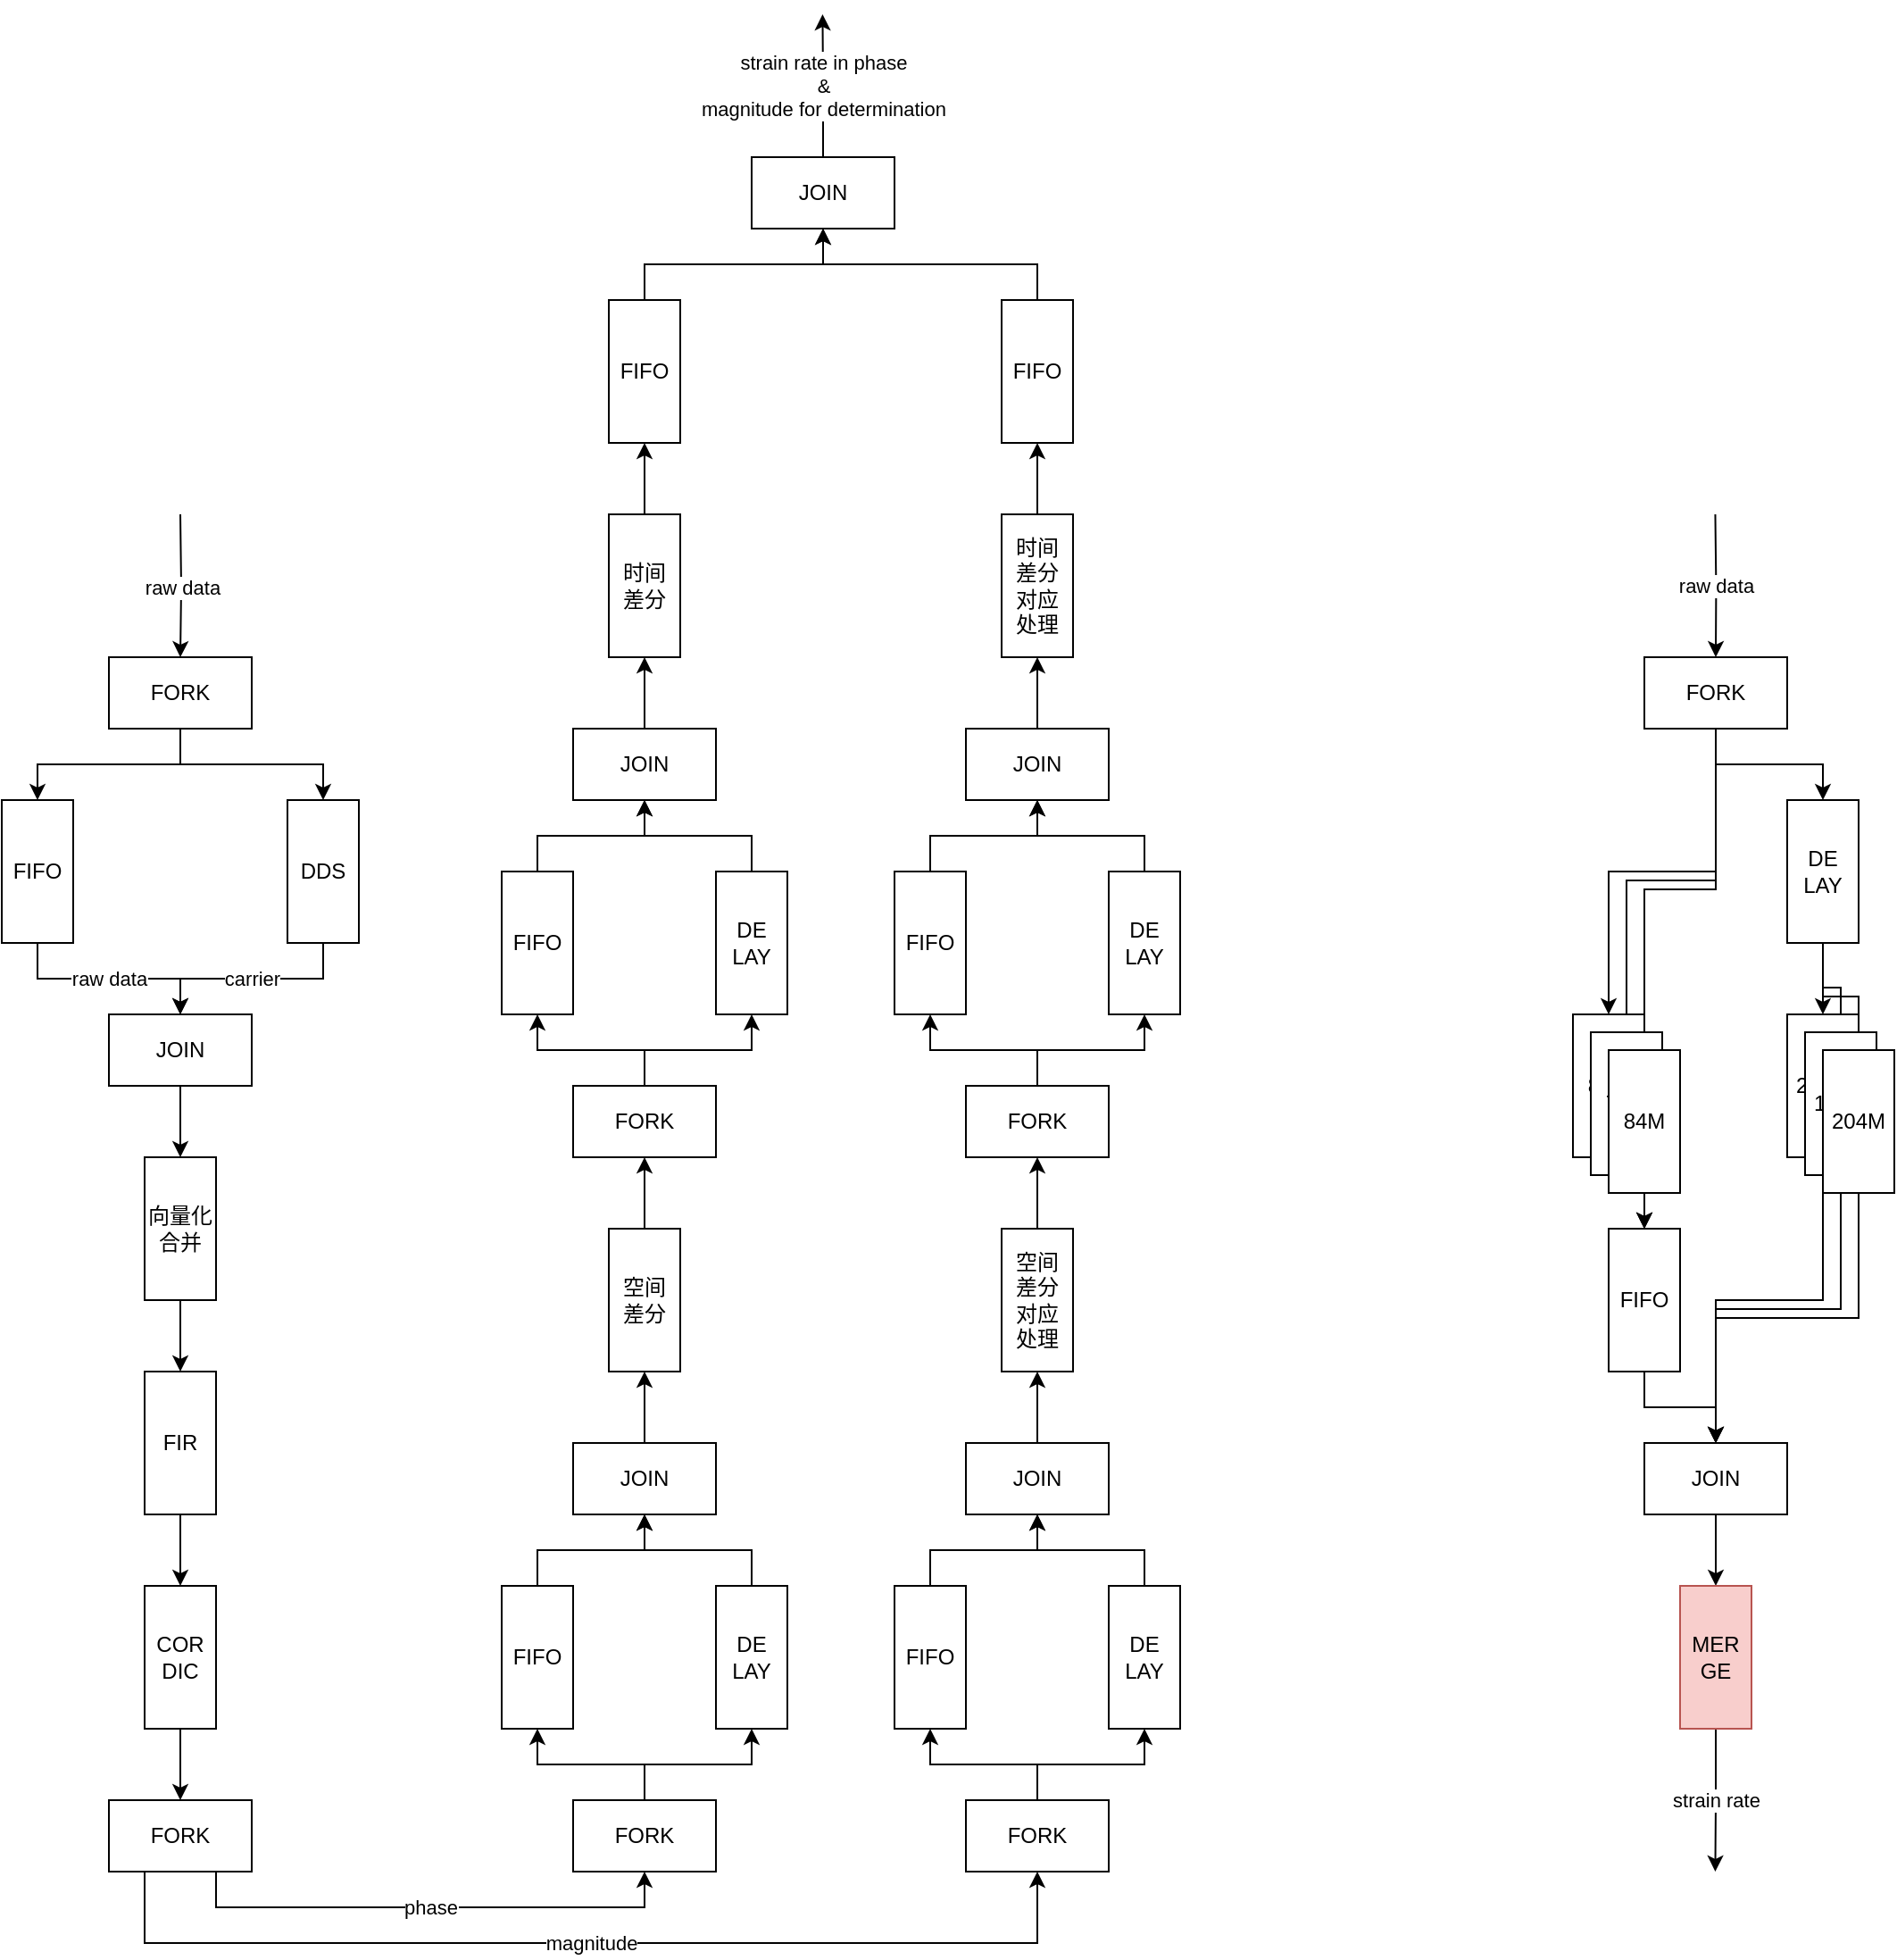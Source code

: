 <mxfile version="26.0.6">
  <diagram name="RTL Flow" id="slVTdA2KLXwG89uPIDer">
    <mxGraphModel dx="1392" dy="1972" grid="1" gridSize="10" guides="1" tooltips="1" connect="1" arrows="1" fold="1" page="1" pageScale="1" pageWidth="827" pageHeight="1169" math="0" shadow="0">
      <root>
        <mxCell id="0" />
        <mxCell id="1" parent="0" />
        <mxCell id="TVwda_yAYKdPDHhmBfI9-2" value="raw data" style="edgeStyle=orthogonalEdgeStyle;rounded=0;orthogonalLoop=1;jettySize=auto;html=1;entryX=0.5;entryY=0;entryDx=0;entryDy=0;" edge="1" parent="1" target="TVwda_yAYKdPDHhmBfI9-1">
          <mxGeometry relative="1" as="geometry">
            <mxPoint x="140" y="280" as="sourcePoint" />
          </mxGeometry>
        </mxCell>
        <mxCell id="TVwda_yAYKdPDHhmBfI9-6" style="edgeStyle=orthogonalEdgeStyle;rounded=0;orthogonalLoop=1;jettySize=auto;html=1;exitX=0.5;exitY=1;exitDx=0;exitDy=0;entryX=0.5;entryY=0;entryDx=0;entryDy=0;" edge="1" parent="1" source="TVwda_yAYKdPDHhmBfI9-1" target="TVwda_yAYKdPDHhmBfI9-3">
          <mxGeometry relative="1" as="geometry" />
        </mxCell>
        <mxCell id="TVwda_yAYKdPDHhmBfI9-69" style="edgeStyle=orthogonalEdgeStyle;rounded=0;orthogonalLoop=1;jettySize=auto;html=1;exitX=0.5;exitY=1;exitDx=0;exitDy=0;entryX=0.5;entryY=0;entryDx=0;entryDy=0;" edge="1" parent="1" source="TVwda_yAYKdPDHhmBfI9-1" target="TVwda_yAYKdPDHhmBfI9-4">
          <mxGeometry relative="1" as="geometry" />
        </mxCell>
        <mxCell id="TVwda_yAYKdPDHhmBfI9-1" value="FORK" style="rounded=0;whiteSpace=wrap;html=1;" vertex="1" parent="1">
          <mxGeometry x="100" y="360" width="80" height="40" as="geometry" />
        </mxCell>
        <mxCell id="TVwda_yAYKdPDHhmBfI9-8" value="raw data" style="edgeStyle=orthogonalEdgeStyle;rounded=0;orthogonalLoop=1;jettySize=auto;html=1;exitX=0.5;exitY=1;exitDx=0;exitDy=0;entryX=0.5;entryY=0;entryDx=0;entryDy=0;" edge="1" parent="1" source="TVwda_yAYKdPDHhmBfI9-3" target="TVwda_yAYKdPDHhmBfI9-7">
          <mxGeometry relative="1" as="geometry" />
        </mxCell>
        <mxCell id="TVwda_yAYKdPDHhmBfI9-3" value="FIFO" style="rounded=0;whiteSpace=wrap;html=1;" vertex="1" parent="1">
          <mxGeometry x="40" y="440" width="40" height="80" as="geometry" />
        </mxCell>
        <mxCell id="TVwda_yAYKdPDHhmBfI9-70" value="carrier" style="edgeStyle=orthogonalEdgeStyle;rounded=0;orthogonalLoop=1;jettySize=auto;html=1;exitX=0.5;exitY=1;exitDx=0;exitDy=0;entryX=0.5;entryY=0;entryDx=0;entryDy=0;" edge="1" parent="1" source="TVwda_yAYKdPDHhmBfI9-4" target="TVwda_yAYKdPDHhmBfI9-7">
          <mxGeometry relative="1" as="geometry" />
        </mxCell>
        <mxCell id="TVwda_yAYKdPDHhmBfI9-4" value="DDS" style="rounded=0;whiteSpace=wrap;html=1;" vertex="1" parent="1">
          <mxGeometry x="200" y="440" width="40" height="80" as="geometry" />
        </mxCell>
        <mxCell id="TVwda_yAYKdPDHhmBfI9-11" style="edgeStyle=orthogonalEdgeStyle;rounded=0;orthogonalLoop=1;jettySize=auto;html=1;exitX=0.5;exitY=1;exitDx=0;exitDy=0;entryX=0.5;entryY=0;entryDx=0;entryDy=0;" edge="1" parent="1" source="TVwda_yAYKdPDHhmBfI9-7" target="TVwda_yAYKdPDHhmBfI9-16">
          <mxGeometry relative="1" as="geometry">
            <mxPoint x="140" y="640" as="targetPoint" />
          </mxGeometry>
        </mxCell>
        <mxCell id="TVwda_yAYKdPDHhmBfI9-7" value="JOIN" style="rounded=0;whiteSpace=wrap;html=1;" vertex="1" parent="1">
          <mxGeometry x="100" y="560" width="80" height="40" as="geometry" />
        </mxCell>
        <mxCell id="TVwda_yAYKdPDHhmBfI9-20" style="edgeStyle=orthogonalEdgeStyle;rounded=0;orthogonalLoop=1;jettySize=auto;html=1;exitX=0.5;exitY=1;exitDx=0;exitDy=0;entryX=0.5;entryY=0;entryDx=0;entryDy=0;" edge="1" parent="1" source="TVwda_yAYKdPDHhmBfI9-15" target="TVwda_yAYKdPDHhmBfI9-19">
          <mxGeometry relative="1" as="geometry" />
        </mxCell>
        <mxCell id="TVwda_yAYKdPDHhmBfI9-15" value="FIR" style="rounded=0;whiteSpace=wrap;html=1;" vertex="1" parent="1">
          <mxGeometry x="120" y="760" width="40" height="80" as="geometry" />
        </mxCell>
        <mxCell id="TVwda_yAYKdPDHhmBfI9-17" style="edgeStyle=orthogonalEdgeStyle;rounded=0;orthogonalLoop=1;jettySize=auto;html=1;exitX=0.5;exitY=1;exitDx=0;exitDy=0;entryX=0.5;entryY=0;entryDx=0;entryDy=0;" edge="1" parent="1" source="TVwda_yAYKdPDHhmBfI9-16" target="TVwda_yAYKdPDHhmBfI9-15">
          <mxGeometry relative="1" as="geometry" />
        </mxCell>
        <mxCell id="TVwda_yAYKdPDHhmBfI9-16" value="向量化&lt;br&gt;合并" style="rounded=0;whiteSpace=wrap;html=1;" vertex="1" parent="1">
          <mxGeometry x="120" y="640" width="40" height="80" as="geometry" />
        </mxCell>
        <mxCell id="TVwda_yAYKdPDHhmBfI9-23" style="edgeStyle=orthogonalEdgeStyle;rounded=0;orthogonalLoop=1;jettySize=auto;html=1;exitX=0.5;exitY=1;exitDx=0;exitDy=0;entryX=0.5;entryY=0;entryDx=0;entryDy=0;" edge="1" parent="1" source="TVwda_yAYKdPDHhmBfI9-19" target="TVwda_yAYKdPDHhmBfI9-22">
          <mxGeometry relative="1" as="geometry" />
        </mxCell>
        <mxCell id="TVwda_yAYKdPDHhmBfI9-19" value="COR&lt;br&gt;DIC" style="rounded=0;whiteSpace=wrap;html=1;" vertex="1" parent="1">
          <mxGeometry x="120" y="880" width="40" height="80" as="geometry" />
        </mxCell>
        <mxCell id="TVwda_yAYKdPDHhmBfI9-26" value="phase" style="edgeStyle=orthogonalEdgeStyle;rounded=0;orthogonalLoop=1;jettySize=auto;html=1;exitX=0.75;exitY=1;exitDx=0;exitDy=0;entryX=0.5;entryY=1;entryDx=0;entryDy=0;" edge="1" parent="1" source="TVwda_yAYKdPDHhmBfI9-22" target="TVwda_yAYKdPDHhmBfI9-24">
          <mxGeometry relative="1" as="geometry" />
        </mxCell>
        <mxCell id="TVwda_yAYKdPDHhmBfI9-48" value="magnitude" style="edgeStyle=orthogonalEdgeStyle;rounded=0;orthogonalLoop=1;jettySize=auto;html=1;exitX=0.25;exitY=1;exitDx=0;exitDy=0;entryX=0.5;entryY=1;entryDx=0;entryDy=0;" edge="1" parent="1" source="TVwda_yAYKdPDHhmBfI9-22" target="TVwda_yAYKdPDHhmBfI9-40">
          <mxGeometry relative="1" as="geometry">
            <Array as="points">
              <mxPoint x="120" y="1080" />
              <mxPoint x="620" y="1080" />
            </Array>
          </mxGeometry>
        </mxCell>
        <mxCell id="TVwda_yAYKdPDHhmBfI9-22" value="FORK" style="rounded=0;whiteSpace=wrap;html=1;" vertex="1" parent="1">
          <mxGeometry x="100" y="1000" width="80" height="40" as="geometry" />
        </mxCell>
        <mxCell id="TVwda_yAYKdPDHhmBfI9-30" style="edgeStyle=orthogonalEdgeStyle;rounded=0;orthogonalLoop=1;jettySize=auto;html=1;exitX=0.5;exitY=0;exitDx=0;exitDy=0;entryX=0.5;entryY=1;entryDx=0;entryDy=0;" edge="1" parent="1" source="TVwda_yAYKdPDHhmBfI9-24" target="TVwda_yAYKdPDHhmBfI9-28">
          <mxGeometry relative="1" as="geometry" />
        </mxCell>
        <mxCell id="TVwda_yAYKdPDHhmBfI9-31" style="edgeStyle=orthogonalEdgeStyle;rounded=0;orthogonalLoop=1;jettySize=auto;html=1;exitX=0.5;exitY=0;exitDx=0;exitDy=0;entryX=0.5;entryY=1;entryDx=0;entryDy=0;" edge="1" parent="1" source="TVwda_yAYKdPDHhmBfI9-24" target="TVwda_yAYKdPDHhmBfI9-27">
          <mxGeometry relative="1" as="geometry" />
        </mxCell>
        <mxCell id="TVwda_yAYKdPDHhmBfI9-24" value="FORK" style="rounded=0;whiteSpace=wrap;html=1;" vertex="1" parent="1">
          <mxGeometry x="360" y="1000" width="80" height="40" as="geometry" />
        </mxCell>
        <mxCell id="TVwda_yAYKdPDHhmBfI9-33" style="edgeStyle=orthogonalEdgeStyle;rounded=0;orthogonalLoop=1;jettySize=auto;html=1;exitX=0.5;exitY=0;exitDx=0;exitDy=0;entryX=0.5;entryY=1;entryDx=0;entryDy=0;" edge="1" parent="1" source="TVwda_yAYKdPDHhmBfI9-27" target="TVwda_yAYKdPDHhmBfI9-29">
          <mxGeometry relative="1" as="geometry" />
        </mxCell>
        <mxCell id="TVwda_yAYKdPDHhmBfI9-27" value="DE&lt;br&gt;LAY" style="rounded=0;whiteSpace=wrap;html=1;" vertex="1" parent="1">
          <mxGeometry x="440" y="880" width="40" height="80" as="geometry" />
        </mxCell>
        <mxCell id="TVwda_yAYKdPDHhmBfI9-32" style="edgeStyle=orthogonalEdgeStyle;rounded=0;orthogonalLoop=1;jettySize=auto;html=1;exitX=0.5;exitY=0;exitDx=0;exitDy=0;entryX=0.5;entryY=1;entryDx=0;entryDy=0;" edge="1" parent="1" source="TVwda_yAYKdPDHhmBfI9-28" target="TVwda_yAYKdPDHhmBfI9-29">
          <mxGeometry relative="1" as="geometry" />
        </mxCell>
        <mxCell id="TVwda_yAYKdPDHhmBfI9-28" value="FIFO" style="rounded=0;whiteSpace=wrap;html=1;" vertex="1" parent="1">
          <mxGeometry x="320" y="880" width="40" height="80" as="geometry" />
        </mxCell>
        <mxCell id="TVwda_yAYKdPDHhmBfI9-36" style="edgeStyle=orthogonalEdgeStyle;rounded=0;orthogonalLoop=1;jettySize=auto;html=1;exitX=0.5;exitY=0;exitDx=0;exitDy=0;entryX=0.5;entryY=1;entryDx=0;entryDy=0;" edge="1" parent="1" source="TVwda_yAYKdPDHhmBfI9-29" target="TVwda_yAYKdPDHhmBfI9-35">
          <mxGeometry relative="1" as="geometry" />
        </mxCell>
        <mxCell id="TVwda_yAYKdPDHhmBfI9-29" value="JOIN" style="rounded=0;whiteSpace=wrap;html=1;" vertex="1" parent="1">
          <mxGeometry x="360" y="800" width="80" height="40" as="geometry" />
        </mxCell>
        <mxCell id="TVwda_yAYKdPDHhmBfI9-81" style="edgeStyle=orthogonalEdgeStyle;rounded=0;orthogonalLoop=1;jettySize=auto;html=1;exitX=0.5;exitY=0;exitDx=0;exitDy=0;entryX=0.5;entryY=1;entryDx=0;entryDy=0;" edge="1" parent="1" source="TVwda_yAYKdPDHhmBfI9-35" target="TVwda_yAYKdPDHhmBfI9-73">
          <mxGeometry relative="1" as="geometry" />
        </mxCell>
        <mxCell id="TVwda_yAYKdPDHhmBfI9-35" value="空间&lt;br&gt;差分" style="rounded=0;whiteSpace=wrap;html=1;" vertex="1" parent="1">
          <mxGeometry x="380" y="680" width="40" height="80" as="geometry" />
        </mxCell>
        <mxCell id="TVwda_yAYKdPDHhmBfI9-38" style="edgeStyle=orthogonalEdgeStyle;rounded=0;orthogonalLoop=1;jettySize=auto;html=1;exitX=0.5;exitY=0;exitDx=0;exitDy=0;entryX=0.5;entryY=1;entryDx=0;entryDy=0;" edge="1" source="TVwda_yAYKdPDHhmBfI9-40" target="TVwda_yAYKdPDHhmBfI9-44" parent="1">
          <mxGeometry relative="1" as="geometry" />
        </mxCell>
        <mxCell id="TVwda_yAYKdPDHhmBfI9-39" style="edgeStyle=orthogonalEdgeStyle;rounded=0;orthogonalLoop=1;jettySize=auto;html=1;exitX=0.5;exitY=0;exitDx=0;exitDy=0;entryX=0.5;entryY=1;entryDx=0;entryDy=0;" edge="1" source="TVwda_yAYKdPDHhmBfI9-40" target="TVwda_yAYKdPDHhmBfI9-42" parent="1">
          <mxGeometry relative="1" as="geometry" />
        </mxCell>
        <mxCell id="TVwda_yAYKdPDHhmBfI9-40" value="FORK" style="rounded=0;whiteSpace=wrap;html=1;" vertex="1" parent="1">
          <mxGeometry x="580" y="1000" width="80" height="40" as="geometry" />
        </mxCell>
        <mxCell id="TVwda_yAYKdPDHhmBfI9-41" style="edgeStyle=orthogonalEdgeStyle;rounded=0;orthogonalLoop=1;jettySize=auto;html=1;exitX=0.5;exitY=0;exitDx=0;exitDy=0;entryX=0.5;entryY=1;entryDx=0;entryDy=0;" edge="1" source="TVwda_yAYKdPDHhmBfI9-42" target="TVwda_yAYKdPDHhmBfI9-46" parent="1">
          <mxGeometry relative="1" as="geometry" />
        </mxCell>
        <mxCell id="TVwda_yAYKdPDHhmBfI9-42" value="DE&lt;br&gt;LAY" style="rounded=0;whiteSpace=wrap;html=1;" vertex="1" parent="1">
          <mxGeometry x="660" y="880" width="40" height="80" as="geometry" />
        </mxCell>
        <mxCell id="TVwda_yAYKdPDHhmBfI9-43" style="edgeStyle=orthogonalEdgeStyle;rounded=0;orthogonalLoop=1;jettySize=auto;html=1;exitX=0.5;exitY=0;exitDx=0;exitDy=0;entryX=0.5;entryY=1;entryDx=0;entryDy=0;" edge="1" source="TVwda_yAYKdPDHhmBfI9-44" target="TVwda_yAYKdPDHhmBfI9-46" parent="1">
          <mxGeometry relative="1" as="geometry" />
        </mxCell>
        <mxCell id="TVwda_yAYKdPDHhmBfI9-44" value="FIFO" style="rounded=0;whiteSpace=wrap;html=1;" vertex="1" parent="1">
          <mxGeometry x="540" y="880" width="40" height="80" as="geometry" />
        </mxCell>
        <mxCell id="TVwda_yAYKdPDHhmBfI9-45" style="edgeStyle=orthogonalEdgeStyle;rounded=0;orthogonalLoop=1;jettySize=auto;html=1;exitX=0.5;exitY=0;exitDx=0;exitDy=0;entryX=0.5;entryY=1;entryDx=0;entryDy=0;" edge="1" source="TVwda_yAYKdPDHhmBfI9-46" target="TVwda_yAYKdPDHhmBfI9-47" parent="1">
          <mxGeometry relative="1" as="geometry" />
        </mxCell>
        <mxCell id="TVwda_yAYKdPDHhmBfI9-46" value="JOIN" style="rounded=0;whiteSpace=wrap;html=1;" vertex="1" parent="1">
          <mxGeometry x="580" y="800" width="80" height="40" as="geometry" />
        </mxCell>
        <mxCell id="TVwda_yAYKdPDHhmBfI9-92" style="edgeStyle=orthogonalEdgeStyle;rounded=0;orthogonalLoop=1;jettySize=auto;html=1;exitX=0.5;exitY=0;exitDx=0;exitDy=0;entryX=0.5;entryY=1;entryDx=0;entryDy=0;" edge="1" parent="1" source="TVwda_yAYKdPDHhmBfI9-47" target="TVwda_yAYKdPDHhmBfI9-84">
          <mxGeometry relative="1" as="geometry" />
        </mxCell>
        <mxCell id="TVwda_yAYKdPDHhmBfI9-47" value="空间&lt;br&gt;差分&lt;br&gt;对应&lt;br&gt;处理" style="rounded=0;whiteSpace=wrap;html=1;" vertex="1" parent="1">
          <mxGeometry x="600" y="680" width="40" height="80" as="geometry" />
        </mxCell>
        <mxCell id="TVwda_yAYKdPDHhmBfI9-71" style="edgeStyle=orthogonalEdgeStyle;rounded=0;orthogonalLoop=1;jettySize=auto;html=1;exitX=0.5;exitY=0;exitDx=0;exitDy=0;entryX=0.5;entryY=1;entryDx=0;entryDy=0;" edge="1" source="TVwda_yAYKdPDHhmBfI9-73" target="TVwda_yAYKdPDHhmBfI9-77" parent="1">
          <mxGeometry relative="1" as="geometry" />
        </mxCell>
        <mxCell id="TVwda_yAYKdPDHhmBfI9-72" style="edgeStyle=orthogonalEdgeStyle;rounded=0;orthogonalLoop=1;jettySize=auto;html=1;exitX=0.5;exitY=0;exitDx=0;exitDy=0;entryX=0.5;entryY=1;entryDx=0;entryDy=0;" edge="1" source="TVwda_yAYKdPDHhmBfI9-73" target="TVwda_yAYKdPDHhmBfI9-75" parent="1">
          <mxGeometry relative="1" as="geometry" />
        </mxCell>
        <mxCell id="TVwda_yAYKdPDHhmBfI9-73" value="FORK" style="rounded=0;whiteSpace=wrap;html=1;" vertex="1" parent="1">
          <mxGeometry x="360" y="600" width="80" height="40" as="geometry" />
        </mxCell>
        <mxCell id="TVwda_yAYKdPDHhmBfI9-74" style="edgeStyle=orthogonalEdgeStyle;rounded=0;orthogonalLoop=1;jettySize=auto;html=1;exitX=0.5;exitY=0;exitDx=0;exitDy=0;entryX=0.5;entryY=1;entryDx=0;entryDy=0;" edge="1" source="TVwda_yAYKdPDHhmBfI9-75" target="TVwda_yAYKdPDHhmBfI9-79" parent="1">
          <mxGeometry relative="1" as="geometry" />
        </mxCell>
        <mxCell id="TVwda_yAYKdPDHhmBfI9-75" value="DE&lt;br&gt;LAY" style="rounded=0;whiteSpace=wrap;html=1;" vertex="1" parent="1">
          <mxGeometry x="440" y="480" width="40" height="80" as="geometry" />
        </mxCell>
        <mxCell id="TVwda_yAYKdPDHhmBfI9-76" style="edgeStyle=orthogonalEdgeStyle;rounded=0;orthogonalLoop=1;jettySize=auto;html=1;exitX=0.5;exitY=0;exitDx=0;exitDy=0;entryX=0.5;entryY=1;entryDx=0;entryDy=0;" edge="1" source="TVwda_yAYKdPDHhmBfI9-77" target="TVwda_yAYKdPDHhmBfI9-79" parent="1">
          <mxGeometry relative="1" as="geometry" />
        </mxCell>
        <mxCell id="TVwda_yAYKdPDHhmBfI9-77" value="FIFO" style="rounded=0;whiteSpace=wrap;html=1;" vertex="1" parent="1">
          <mxGeometry x="320" y="480" width="40" height="80" as="geometry" />
        </mxCell>
        <mxCell id="TVwda_yAYKdPDHhmBfI9-78" style="edgeStyle=orthogonalEdgeStyle;rounded=0;orthogonalLoop=1;jettySize=auto;html=1;exitX=0.5;exitY=0;exitDx=0;exitDy=0;entryX=0.5;entryY=1;entryDx=0;entryDy=0;" edge="1" source="TVwda_yAYKdPDHhmBfI9-79" target="TVwda_yAYKdPDHhmBfI9-80" parent="1">
          <mxGeometry relative="1" as="geometry" />
        </mxCell>
        <mxCell id="TVwda_yAYKdPDHhmBfI9-79" value="JOIN" style="rounded=0;whiteSpace=wrap;html=1;" vertex="1" parent="1">
          <mxGeometry x="360" y="400" width="80" height="40" as="geometry" />
        </mxCell>
        <mxCell id="TVwda_yAYKdPDHhmBfI9-96" style="edgeStyle=orthogonalEdgeStyle;rounded=0;orthogonalLoop=1;jettySize=auto;html=1;exitX=0.5;exitY=0;exitDx=0;exitDy=0;entryX=0.5;entryY=1;entryDx=0;entryDy=0;" edge="1" parent="1" source="TVwda_yAYKdPDHhmBfI9-80" target="TVwda_yAYKdPDHhmBfI9-93">
          <mxGeometry relative="1" as="geometry" />
        </mxCell>
        <mxCell id="TVwda_yAYKdPDHhmBfI9-80" value="时间&lt;br&gt;差分" style="rounded=0;whiteSpace=wrap;html=1;" vertex="1" parent="1">
          <mxGeometry x="380" y="280" width="40" height="80" as="geometry" />
        </mxCell>
        <mxCell id="TVwda_yAYKdPDHhmBfI9-82" style="edgeStyle=orthogonalEdgeStyle;rounded=0;orthogonalLoop=1;jettySize=auto;html=1;exitX=0.5;exitY=0;exitDx=0;exitDy=0;entryX=0.5;entryY=1;entryDx=0;entryDy=0;" edge="1" source="TVwda_yAYKdPDHhmBfI9-84" target="TVwda_yAYKdPDHhmBfI9-88" parent="1">
          <mxGeometry relative="1" as="geometry" />
        </mxCell>
        <mxCell id="TVwda_yAYKdPDHhmBfI9-83" style="edgeStyle=orthogonalEdgeStyle;rounded=0;orthogonalLoop=1;jettySize=auto;html=1;exitX=0.5;exitY=0;exitDx=0;exitDy=0;entryX=0.5;entryY=1;entryDx=0;entryDy=0;" edge="1" source="TVwda_yAYKdPDHhmBfI9-84" target="TVwda_yAYKdPDHhmBfI9-86" parent="1">
          <mxGeometry relative="1" as="geometry" />
        </mxCell>
        <mxCell id="TVwda_yAYKdPDHhmBfI9-84" value="FORK" style="rounded=0;whiteSpace=wrap;html=1;" vertex="1" parent="1">
          <mxGeometry x="580" y="600" width="80" height="40" as="geometry" />
        </mxCell>
        <mxCell id="TVwda_yAYKdPDHhmBfI9-85" style="edgeStyle=orthogonalEdgeStyle;rounded=0;orthogonalLoop=1;jettySize=auto;html=1;exitX=0.5;exitY=0;exitDx=0;exitDy=0;entryX=0.5;entryY=1;entryDx=0;entryDy=0;" edge="1" source="TVwda_yAYKdPDHhmBfI9-86" target="TVwda_yAYKdPDHhmBfI9-90" parent="1">
          <mxGeometry relative="1" as="geometry" />
        </mxCell>
        <mxCell id="TVwda_yAYKdPDHhmBfI9-86" value="DE&lt;br&gt;LAY" style="rounded=0;whiteSpace=wrap;html=1;" vertex="1" parent="1">
          <mxGeometry x="660" y="480" width="40" height="80" as="geometry" />
        </mxCell>
        <mxCell id="TVwda_yAYKdPDHhmBfI9-87" style="edgeStyle=orthogonalEdgeStyle;rounded=0;orthogonalLoop=1;jettySize=auto;html=1;exitX=0.5;exitY=0;exitDx=0;exitDy=0;entryX=0.5;entryY=1;entryDx=0;entryDy=0;" edge="1" source="TVwda_yAYKdPDHhmBfI9-88" target="TVwda_yAYKdPDHhmBfI9-90" parent="1">
          <mxGeometry relative="1" as="geometry" />
        </mxCell>
        <mxCell id="TVwda_yAYKdPDHhmBfI9-88" value="FIFO" style="rounded=0;whiteSpace=wrap;html=1;" vertex="1" parent="1">
          <mxGeometry x="540" y="480" width="40" height="80" as="geometry" />
        </mxCell>
        <mxCell id="TVwda_yAYKdPDHhmBfI9-89" style="edgeStyle=orthogonalEdgeStyle;rounded=0;orthogonalLoop=1;jettySize=auto;html=1;exitX=0.5;exitY=0;exitDx=0;exitDy=0;entryX=0.5;entryY=1;entryDx=0;entryDy=0;" edge="1" source="TVwda_yAYKdPDHhmBfI9-90" target="TVwda_yAYKdPDHhmBfI9-91" parent="1">
          <mxGeometry relative="1" as="geometry" />
        </mxCell>
        <mxCell id="TVwda_yAYKdPDHhmBfI9-90" value="JOIN" style="rounded=0;whiteSpace=wrap;html=1;" vertex="1" parent="1">
          <mxGeometry x="580" y="400" width="80" height="40" as="geometry" />
        </mxCell>
        <mxCell id="TVwda_yAYKdPDHhmBfI9-99" style="edgeStyle=orthogonalEdgeStyle;rounded=0;orthogonalLoop=1;jettySize=auto;html=1;exitX=0.5;exitY=0;exitDx=0;exitDy=0;entryX=0.5;entryY=1;entryDx=0;entryDy=0;" edge="1" parent="1" source="TVwda_yAYKdPDHhmBfI9-91" target="TVwda_yAYKdPDHhmBfI9-94">
          <mxGeometry relative="1" as="geometry" />
        </mxCell>
        <mxCell id="TVwda_yAYKdPDHhmBfI9-91" value="时间&lt;br&gt;差分&lt;br&gt;对应&lt;br&gt;处理" style="rounded=0;whiteSpace=wrap;html=1;" vertex="1" parent="1">
          <mxGeometry x="600" y="280" width="40" height="80" as="geometry" />
        </mxCell>
        <mxCell id="TVwda_yAYKdPDHhmBfI9-97" style="edgeStyle=orthogonalEdgeStyle;rounded=0;orthogonalLoop=1;jettySize=auto;html=1;exitX=0.5;exitY=0;exitDx=0;exitDy=0;entryX=0.5;entryY=1;entryDx=0;entryDy=0;" edge="1" parent="1" source="TVwda_yAYKdPDHhmBfI9-93" target="TVwda_yAYKdPDHhmBfI9-95">
          <mxGeometry relative="1" as="geometry" />
        </mxCell>
        <mxCell id="TVwda_yAYKdPDHhmBfI9-93" value="FIFO" style="rounded=0;whiteSpace=wrap;html=1;" vertex="1" parent="1">
          <mxGeometry x="380" y="160" width="40" height="80" as="geometry" />
        </mxCell>
        <mxCell id="TVwda_yAYKdPDHhmBfI9-98" style="edgeStyle=orthogonalEdgeStyle;rounded=0;orthogonalLoop=1;jettySize=auto;html=1;exitX=0.5;exitY=0;exitDx=0;exitDy=0;entryX=0.5;entryY=1;entryDx=0;entryDy=0;" edge="1" parent="1" source="TVwda_yAYKdPDHhmBfI9-94" target="TVwda_yAYKdPDHhmBfI9-95">
          <mxGeometry relative="1" as="geometry" />
        </mxCell>
        <mxCell id="TVwda_yAYKdPDHhmBfI9-94" value="FIFO" style="rounded=0;whiteSpace=wrap;html=1;" vertex="1" parent="1">
          <mxGeometry x="600" y="160" width="40" height="80" as="geometry" />
        </mxCell>
        <mxCell id="TVwda_yAYKdPDHhmBfI9-100" value="strain rate in phase&lt;br&gt;&amp;amp; &lt;br&gt;magnitude for determination" style="edgeStyle=orthogonalEdgeStyle;rounded=0;orthogonalLoop=1;jettySize=auto;html=1;exitX=0.5;exitY=0;exitDx=0;exitDy=0;" edge="1" parent="1" source="TVwda_yAYKdPDHhmBfI9-95">
          <mxGeometry relative="1" as="geometry">
            <mxPoint x="499.724" as="targetPoint" />
          </mxGeometry>
        </mxCell>
        <mxCell id="TVwda_yAYKdPDHhmBfI9-95" value="JOIN" style="rounded=0;whiteSpace=wrap;html=1;" vertex="1" parent="1">
          <mxGeometry x="460" y="80" width="80" height="40" as="geometry" />
        </mxCell>
        <mxCell id="TVwda_yAYKdPDHhmBfI9-102" value="raw data" style="edgeStyle=orthogonalEdgeStyle;rounded=0;orthogonalLoop=1;jettySize=auto;html=1;exitX=0.5;exitY=0;exitDx=0;exitDy=0;entryX=0.5;entryY=0;entryDx=0;entryDy=0;" edge="1" parent="1" target="TVwda_yAYKdPDHhmBfI9-101">
          <mxGeometry relative="1" as="geometry">
            <mxPoint x="999.724" y="280" as="sourcePoint" />
          </mxGeometry>
        </mxCell>
        <mxCell id="TVwda_yAYKdPDHhmBfI9-104" style="edgeStyle=orthogonalEdgeStyle;rounded=0;orthogonalLoop=1;jettySize=auto;html=1;exitX=0.5;exitY=1;exitDx=0;exitDy=0;entryX=0.5;entryY=0;entryDx=0;entryDy=0;" edge="1" parent="1" source="TVwda_yAYKdPDHhmBfI9-101" target="TVwda_yAYKdPDHhmBfI9-103">
          <mxGeometry relative="1" as="geometry" />
        </mxCell>
        <mxCell id="TVwda_yAYKdPDHhmBfI9-115" style="edgeStyle=orthogonalEdgeStyle;rounded=0;orthogonalLoop=1;jettySize=auto;html=1;exitX=0.5;exitY=1;exitDx=0;exitDy=0;entryX=0.5;entryY=0;entryDx=0;entryDy=0;" edge="1" parent="1" source="TVwda_yAYKdPDHhmBfI9-101" target="TVwda_yAYKdPDHhmBfI9-105">
          <mxGeometry relative="1" as="geometry" />
        </mxCell>
        <mxCell id="TVwda_yAYKdPDHhmBfI9-116" style="edgeStyle=orthogonalEdgeStyle;rounded=0;orthogonalLoop=1;jettySize=auto;html=1;exitX=0.5;exitY=1;exitDx=0;exitDy=0;entryX=0.5;entryY=0;entryDx=0;entryDy=0;" edge="1" parent="1" source="TVwda_yAYKdPDHhmBfI9-101" target="TVwda_yAYKdPDHhmBfI9-106">
          <mxGeometry relative="1" as="geometry" />
        </mxCell>
        <mxCell id="TVwda_yAYKdPDHhmBfI9-117" style="edgeStyle=orthogonalEdgeStyle;rounded=0;orthogonalLoop=1;jettySize=auto;html=1;exitX=0.5;exitY=1;exitDx=0;exitDy=0;entryX=0.5;entryY=0;entryDx=0;entryDy=0;" edge="1" parent="1" source="TVwda_yAYKdPDHhmBfI9-101" target="TVwda_yAYKdPDHhmBfI9-107">
          <mxGeometry relative="1" as="geometry" />
        </mxCell>
        <mxCell id="TVwda_yAYKdPDHhmBfI9-101" value="FORK" style="rounded=0;whiteSpace=wrap;html=1;" vertex="1" parent="1">
          <mxGeometry x="960" y="360" width="80" height="40" as="geometry" />
        </mxCell>
        <mxCell id="TVwda_yAYKdPDHhmBfI9-112" style="edgeStyle=orthogonalEdgeStyle;rounded=0;orthogonalLoop=1;jettySize=auto;html=1;exitX=0.5;exitY=1;exitDx=0;exitDy=0;entryX=0.5;entryY=0;entryDx=0;entryDy=0;" edge="1" parent="1" source="TVwda_yAYKdPDHhmBfI9-103" target="TVwda_yAYKdPDHhmBfI9-108">
          <mxGeometry relative="1" as="geometry" />
        </mxCell>
        <mxCell id="TVwda_yAYKdPDHhmBfI9-113" style="edgeStyle=orthogonalEdgeStyle;rounded=0;orthogonalLoop=1;jettySize=auto;html=1;exitX=0.5;exitY=1;exitDx=0;exitDy=0;entryX=0.5;entryY=0;entryDx=0;entryDy=0;" edge="1" parent="1" source="TVwda_yAYKdPDHhmBfI9-103" target="TVwda_yAYKdPDHhmBfI9-109">
          <mxGeometry relative="1" as="geometry" />
        </mxCell>
        <mxCell id="TVwda_yAYKdPDHhmBfI9-114" style="edgeStyle=orthogonalEdgeStyle;rounded=0;orthogonalLoop=1;jettySize=auto;html=1;exitX=0.5;exitY=1;exitDx=0;exitDy=0;entryX=0.5;entryY=0;entryDx=0;entryDy=0;" edge="1" parent="1" source="TVwda_yAYKdPDHhmBfI9-103" target="TVwda_yAYKdPDHhmBfI9-111">
          <mxGeometry relative="1" as="geometry" />
        </mxCell>
        <mxCell id="TVwda_yAYKdPDHhmBfI9-103" value="DE&lt;br&gt;LAY" style="rounded=0;whiteSpace=wrap;html=1;" vertex="1" parent="1">
          <mxGeometry x="1040" y="440" width="40" height="80" as="geometry" />
        </mxCell>
        <mxCell id="TVwda_yAYKdPDHhmBfI9-119" style="edgeStyle=orthogonalEdgeStyle;rounded=0;orthogonalLoop=1;jettySize=auto;html=1;exitX=0.5;exitY=1;exitDx=0;exitDy=0;entryX=0.5;entryY=0;entryDx=0;entryDy=0;" edge="1" parent="1" source="TVwda_yAYKdPDHhmBfI9-105" target="TVwda_yAYKdPDHhmBfI9-118">
          <mxGeometry relative="1" as="geometry" />
        </mxCell>
        <mxCell id="TVwda_yAYKdPDHhmBfI9-105" value="80M" style="rounded=0;whiteSpace=wrap;html=1;" vertex="1" parent="1">
          <mxGeometry x="920" y="560" width="40" height="80" as="geometry" />
        </mxCell>
        <mxCell id="TVwda_yAYKdPDHhmBfI9-121" style="edgeStyle=orthogonalEdgeStyle;rounded=0;orthogonalLoop=1;jettySize=auto;html=1;exitX=0.5;exitY=1;exitDx=0;exitDy=0;entryX=0.5;entryY=0;entryDx=0;entryDy=0;" edge="1" parent="1" source="TVwda_yAYKdPDHhmBfI9-106" target="TVwda_yAYKdPDHhmBfI9-118">
          <mxGeometry relative="1" as="geometry" />
        </mxCell>
        <mxCell id="TVwda_yAYKdPDHhmBfI9-106" value="76M" style="rounded=0;whiteSpace=wrap;html=1;" vertex="1" parent="1">
          <mxGeometry x="930" y="570" width="40" height="80" as="geometry" />
        </mxCell>
        <mxCell id="TVwda_yAYKdPDHhmBfI9-120" style="edgeStyle=orthogonalEdgeStyle;rounded=0;orthogonalLoop=1;jettySize=auto;html=1;exitX=0.5;exitY=1;exitDx=0;exitDy=0;entryX=0.5;entryY=0;entryDx=0;entryDy=0;" edge="1" parent="1" source="TVwda_yAYKdPDHhmBfI9-107" target="TVwda_yAYKdPDHhmBfI9-118">
          <mxGeometry relative="1" as="geometry" />
        </mxCell>
        <mxCell id="TVwda_yAYKdPDHhmBfI9-107" value="84M" style="rounded=0;whiteSpace=wrap;html=1;" vertex="1" parent="1">
          <mxGeometry x="940" y="580" width="40" height="80" as="geometry" />
        </mxCell>
        <mxCell id="TVwda_yAYKdPDHhmBfI9-124" style="edgeStyle=orthogonalEdgeStyle;rounded=0;orthogonalLoop=1;jettySize=auto;html=1;exitX=0.5;exitY=1;exitDx=0;exitDy=0;entryX=0.5;entryY=0;entryDx=0;entryDy=0;" edge="1" parent="1" source="TVwda_yAYKdPDHhmBfI9-108" target="TVwda_yAYKdPDHhmBfI9-122">
          <mxGeometry relative="1" as="geometry" />
        </mxCell>
        <mxCell id="TVwda_yAYKdPDHhmBfI9-108" value="200M" style="rounded=0;whiteSpace=wrap;html=1;" vertex="1" parent="1">
          <mxGeometry x="1040" y="560" width="40" height="80" as="geometry" />
        </mxCell>
        <mxCell id="TVwda_yAYKdPDHhmBfI9-126" style="edgeStyle=orthogonalEdgeStyle;rounded=0;orthogonalLoop=1;jettySize=auto;html=1;exitX=0.5;exitY=1;exitDx=0;exitDy=0;entryX=0.5;entryY=0;entryDx=0;entryDy=0;" edge="1" parent="1" source="TVwda_yAYKdPDHhmBfI9-109" target="TVwda_yAYKdPDHhmBfI9-122">
          <mxGeometry relative="1" as="geometry" />
        </mxCell>
        <mxCell id="TVwda_yAYKdPDHhmBfI9-109" value="196M" style="rounded=0;whiteSpace=wrap;html=1;" vertex="1" parent="1">
          <mxGeometry x="1050" y="570" width="40" height="80" as="geometry" />
        </mxCell>
        <mxCell id="TVwda_yAYKdPDHhmBfI9-125" style="edgeStyle=orthogonalEdgeStyle;rounded=0;orthogonalLoop=1;jettySize=auto;html=1;exitX=0.5;exitY=1;exitDx=0;exitDy=0;entryX=0.5;entryY=0;entryDx=0;entryDy=0;" edge="1" parent="1" source="TVwda_yAYKdPDHhmBfI9-111" target="TVwda_yAYKdPDHhmBfI9-122">
          <mxGeometry relative="1" as="geometry" />
        </mxCell>
        <mxCell id="TVwda_yAYKdPDHhmBfI9-111" value="204M" style="rounded=0;whiteSpace=wrap;html=1;" vertex="1" parent="1">
          <mxGeometry x="1060" y="580" width="40" height="80" as="geometry" />
        </mxCell>
        <mxCell id="TVwda_yAYKdPDHhmBfI9-123" style="edgeStyle=orthogonalEdgeStyle;rounded=0;orthogonalLoop=1;jettySize=auto;html=1;exitX=0.5;exitY=1;exitDx=0;exitDy=0;entryX=0.5;entryY=0;entryDx=0;entryDy=0;" edge="1" parent="1" source="TVwda_yAYKdPDHhmBfI9-118" target="TVwda_yAYKdPDHhmBfI9-122">
          <mxGeometry relative="1" as="geometry" />
        </mxCell>
        <mxCell id="TVwda_yAYKdPDHhmBfI9-118" value="FIFO" style="rounded=0;whiteSpace=wrap;html=1;" vertex="1" parent="1">
          <mxGeometry x="940" y="680" width="40" height="80" as="geometry" />
        </mxCell>
        <mxCell id="TVwda_yAYKdPDHhmBfI9-128" style="edgeStyle=orthogonalEdgeStyle;rounded=0;orthogonalLoop=1;jettySize=auto;html=1;exitX=0.5;exitY=1;exitDx=0;exitDy=0;entryX=0.5;entryY=0;entryDx=0;entryDy=0;" edge="1" parent="1" source="TVwda_yAYKdPDHhmBfI9-122" target="TVwda_yAYKdPDHhmBfI9-127">
          <mxGeometry relative="1" as="geometry" />
        </mxCell>
        <mxCell id="TVwda_yAYKdPDHhmBfI9-122" value="JOIN" style="rounded=0;whiteSpace=wrap;html=1;" vertex="1" parent="1">
          <mxGeometry x="960" y="800" width="80" height="40" as="geometry" />
        </mxCell>
        <mxCell id="TVwda_yAYKdPDHhmBfI9-130" value="strain rate" style="edgeStyle=orthogonalEdgeStyle;rounded=0;orthogonalLoop=1;jettySize=auto;html=1;exitX=0.5;exitY=1;exitDx=0;exitDy=0;" edge="1" parent="1" source="TVwda_yAYKdPDHhmBfI9-127">
          <mxGeometry relative="1" as="geometry">
            <mxPoint x="999.724" y="1040" as="targetPoint" />
          </mxGeometry>
        </mxCell>
        <mxCell id="TVwda_yAYKdPDHhmBfI9-127" value="MER&lt;br&gt;GE" style="rounded=0;whiteSpace=wrap;html=1;fillColor=#f8cecc;strokeColor=#b85450;" vertex="1" parent="1">
          <mxGeometry x="980" y="880" width="40" height="80" as="geometry" />
        </mxCell>
      </root>
    </mxGraphModel>
  </diagram>
</mxfile>
